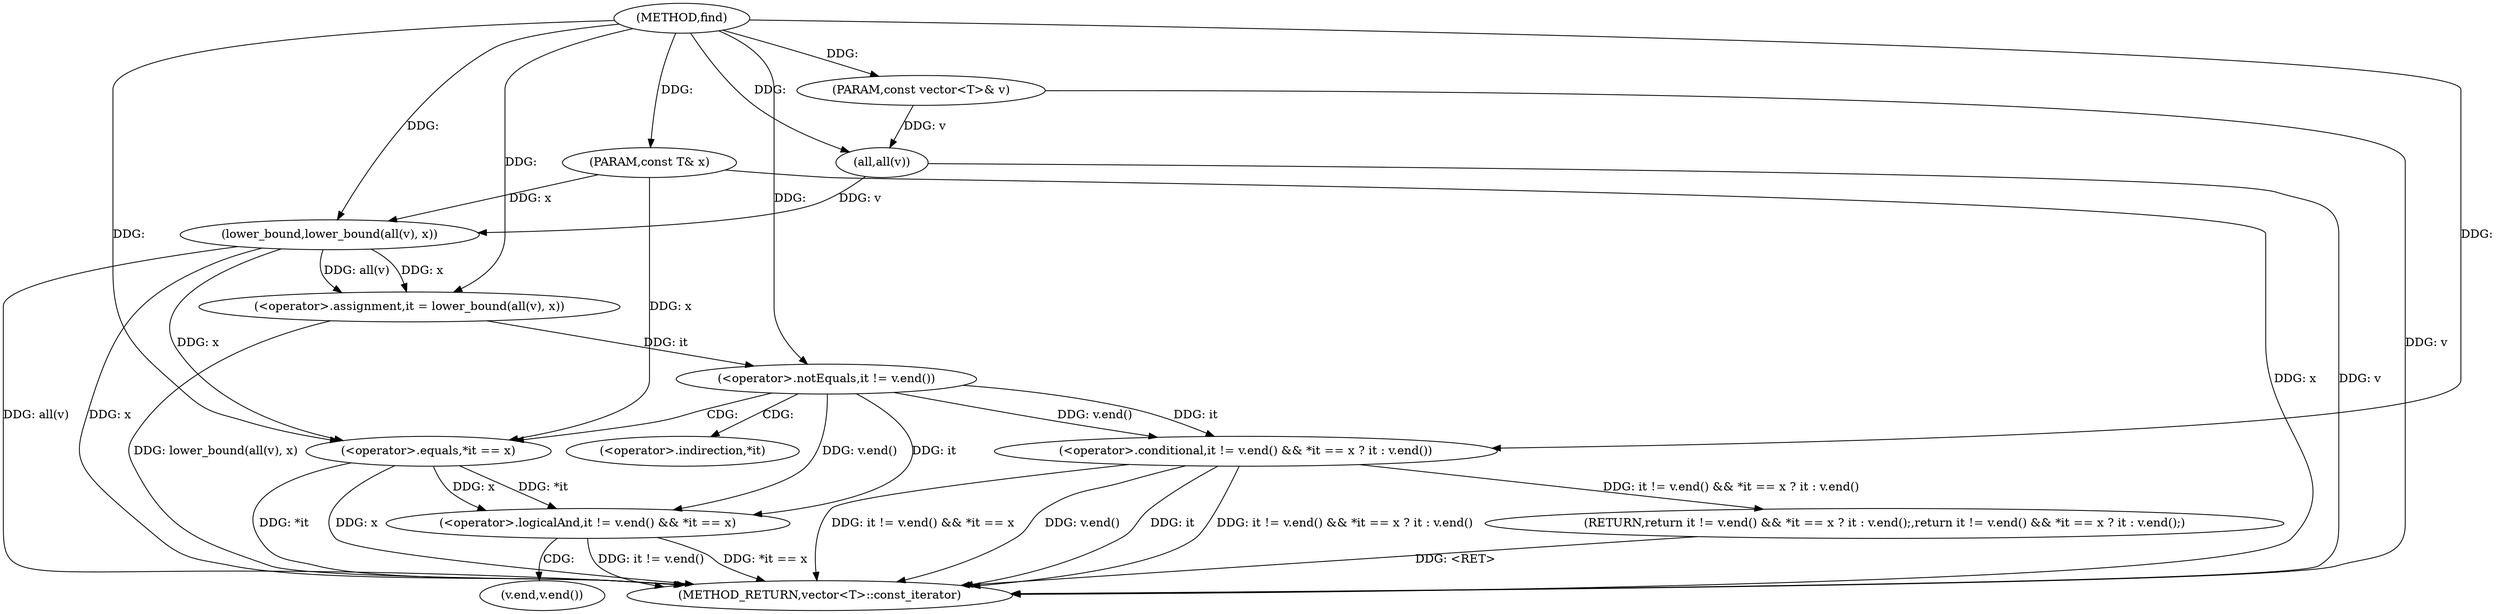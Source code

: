 digraph "find" {  
"1000334" [label = "(METHOD,find)" ]
"1000357" [label = "(METHOD_RETURN,vector<T>::const_iterator)" ]
"1000335" [label = "(PARAM,const vector<T>& v)" ]
"1000336" [label = "(PARAM,const T& x)" ]
"1000339" [label = "(<operator>.assignment,it = lower_bound(all(v), x))" ]
"1000345" [label = "(RETURN,return it != v.end() && *it == x ? it : v.end();,return it != v.end() && *it == x ? it : v.end();)" ]
"1000346" [label = "(<operator>.conditional,it != v.end() && *it == x ? it : v.end())" ]
"1000341" [label = "(lower_bound,lower_bound(all(v), x))" ]
"1000342" [label = "(all,all(v))" ]
"1000347" [label = "(<operator>.logicalAnd,it != v.end() && *it == x)" ]
"1000348" [label = "(<operator>.notEquals,it != v.end())" ]
"1000351" [label = "(<operator>.equals,*it == x)" ]
"1000356" [label = "(v.end,v.end())" ]
"1000352" [label = "(<operator>.indirection,*it)" ]
  "1000345" -> "1000357"  [ label = "DDG: <RET>"] 
  "1000335" -> "1000357"  [ label = "DDG: v"] 
  "1000336" -> "1000357"  [ label = "DDG: x"] 
  "1000342" -> "1000357"  [ label = "DDG: v"] 
  "1000341" -> "1000357"  [ label = "DDG: all(v)"] 
  "1000341" -> "1000357"  [ label = "DDG: x"] 
  "1000339" -> "1000357"  [ label = "DDG: lower_bound(all(v), x)"] 
  "1000347" -> "1000357"  [ label = "DDG: it != v.end()"] 
  "1000351" -> "1000357"  [ label = "DDG: *it"] 
  "1000351" -> "1000357"  [ label = "DDG: x"] 
  "1000347" -> "1000357"  [ label = "DDG: *it == x"] 
  "1000346" -> "1000357"  [ label = "DDG: it != v.end() && *it == x"] 
  "1000346" -> "1000357"  [ label = "DDG: v.end()"] 
  "1000346" -> "1000357"  [ label = "DDG: it"] 
  "1000346" -> "1000357"  [ label = "DDG: it != v.end() && *it == x ? it : v.end()"] 
  "1000334" -> "1000335"  [ label = "DDG: "] 
  "1000334" -> "1000336"  [ label = "DDG: "] 
  "1000341" -> "1000339"  [ label = "DDG: x"] 
  "1000341" -> "1000339"  [ label = "DDG: all(v)"] 
  "1000346" -> "1000345"  [ label = "DDG: it != v.end() && *it == x ? it : v.end()"] 
  "1000334" -> "1000339"  [ label = "DDG: "] 
  "1000348" -> "1000346"  [ label = "DDG: v.end()"] 
  "1000334" -> "1000346"  [ label = "DDG: "] 
  "1000348" -> "1000346"  [ label = "DDG: it"] 
  "1000342" -> "1000341"  [ label = "DDG: v"] 
  "1000336" -> "1000341"  [ label = "DDG: x"] 
  "1000334" -> "1000341"  [ label = "DDG: "] 
  "1000335" -> "1000342"  [ label = "DDG: v"] 
  "1000334" -> "1000342"  [ label = "DDG: "] 
  "1000348" -> "1000347"  [ label = "DDG: it"] 
  "1000348" -> "1000347"  [ label = "DDG: v.end()"] 
  "1000351" -> "1000347"  [ label = "DDG: *it"] 
  "1000351" -> "1000347"  [ label = "DDG: x"] 
  "1000339" -> "1000348"  [ label = "DDG: it"] 
  "1000334" -> "1000348"  [ label = "DDG: "] 
  "1000341" -> "1000351"  [ label = "DDG: x"] 
  "1000336" -> "1000351"  [ label = "DDG: x"] 
  "1000334" -> "1000351"  [ label = "DDG: "] 
  "1000347" -> "1000356"  [ label = "CDG: "] 
  "1000348" -> "1000352"  [ label = "CDG: "] 
  "1000348" -> "1000351"  [ label = "CDG: "] 
}
